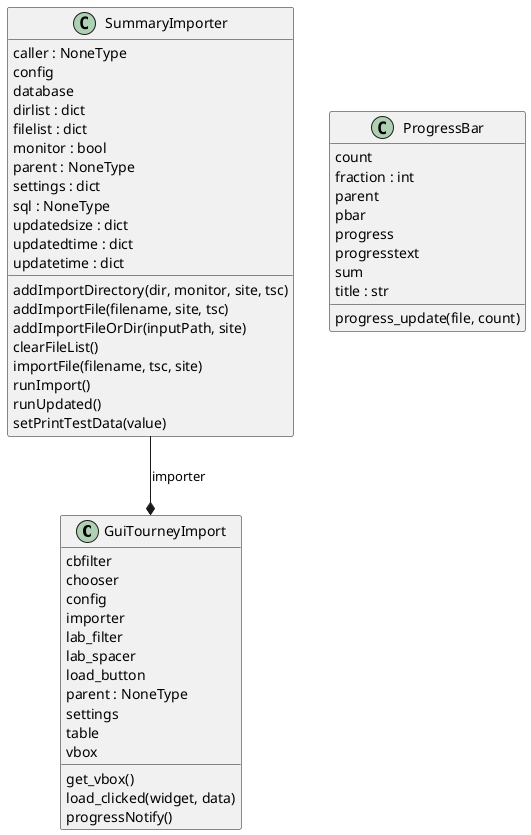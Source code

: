 @startuml classes
set namespaceSeparator none
class "GuiTourneyImport" as GuiTourneyImport.GuiTourneyImport {
  cbfilter
  chooser
  config
  importer
  lab_filter
  lab_spacer
  load_button
  parent : NoneType
  settings
  table
  vbox
  get_vbox()
  load_clicked(widget, data)
  progressNotify()
}
class "ProgressBar" as GuiTourneyImport.ProgressBar {
  count
  fraction : int
  parent
  pbar
  progress
  progresstext
  sum
  title : str
  progress_update(file, count)
}
class "SummaryImporter" as GuiTourneyImport.SummaryImporter {
  caller : NoneType
  config
  database
  dirlist : dict
  filelist : dict
  monitor : bool
  parent : NoneType
  settings : dict
  sql : NoneType
  updatedsize : dict
  updatedtime : dict
  updatetime : dict
  addImportDirectory(dir, monitor, site, tsc)
  addImportFile(filename, site, tsc)
  addImportFileOrDir(inputPath, site)
  clearFileList()
  importFile(filename, tsc, site)
  runImport()
  runUpdated()
  setPrintTestData(value)
}
GuiTourneyImport.SummaryImporter --* GuiTourneyImport.GuiTourneyImport : importer
@enduml
